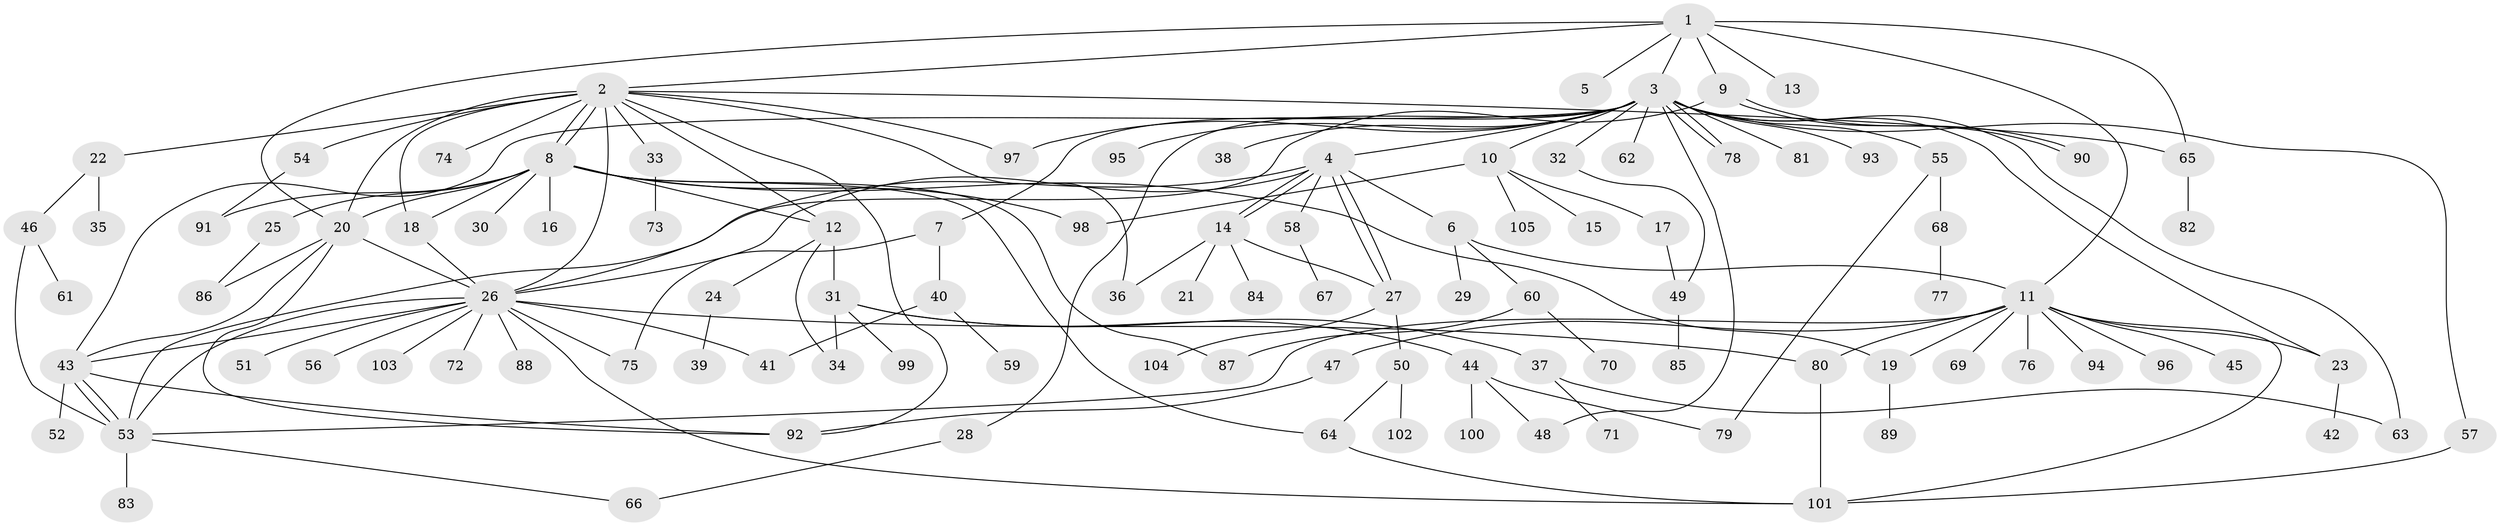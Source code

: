 // Generated by graph-tools (version 1.1) at 2025/01/03/09/25 03:01:47]
// undirected, 105 vertices, 152 edges
graph export_dot {
graph [start="1"]
  node [color=gray90,style=filled];
  1;
  2;
  3;
  4;
  5;
  6;
  7;
  8;
  9;
  10;
  11;
  12;
  13;
  14;
  15;
  16;
  17;
  18;
  19;
  20;
  21;
  22;
  23;
  24;
  25;
  26;
  27;
  28;
  29;
  30;
  31;
  32;
  33;
  34;
  35;
  36;
  37;
  38;
  39;
  40;
  41;
  42;
  43;
  44;
  45;
  46;
  47;
  48;
  49;
  50;
  51;
  52;
  53;
  54;
  55;
  56;
  57;
  58;
  59;
  60;
  61;
  62;
  63;
  64;
  65;
  66;
  67;
  68;
  69;
  70;
  71;
  72;
  73;
  74;
  75;
  76;
  77;
  78;
  79;
  80;
  81;
  82;
  83;
  84;
  85;
  86;
  87;
  88;
  89;
  90;
  91;
  92;
  93;
  94;
  95;
  96;
  97;
  98;
  99;
  100;
  101;
  102;
  103;
  104;
  105;
  1 -- 2;
  1 -- 3;
  1 -- 5;
  1 -- 9;
  1 -- 11;
  1 -- 13;
  1 -- 20;
  1 -- 65;
  2 -- 8;
  2 -- 8;
  2 -- 12;
  2 -- 18;
  2 -- 20;
  2 -- 22;
  2 -- 26;
  2 -- 33;
  2 -- 36;
  2 -- 54;
  2 -- 65;
  2 -- 74;
  2 -- 92;
  2 -- 97;
  3 -- 4;
  3 -- 7;
  3 -- 10;
  3 -- 23;
  3 -- 28;
  3 -- 32;
  3 -- 38;
  3 -- 43;
  3 -- 48;
  3 -- 55;
  3 -- 57;
  3 -- 62;
  3 -- 63;
  3 -- 78;
  3 -- 78;
  3 -- 81;
  3 -- 93;
  3 -- 95;
  3 -- 97;
  4 -- 6;
  4 -- 14;
  4 -- 14;
  4 -- 26;
  4 -- 27;
  4 -- 27;
  4 -- 53;
  4 -- 58;
  6 -- 11;
  6 -- 29;
  6 -- 60;
  7 -- 40;
  7 -- 75;
  8 -- 12;
  8 -- 16;
  8 -- 18;
  8 -- 19;
  8 -- 20;
  8 -- 25;
  8 -- 30;
  8 -- 64;
  8 -- 87;
  8 -- 91;
  8 -- 98;
  9 -- 26;
  9 -- 90;
  9 -- 90;
  10 -- 15;
  10 -- 17;
  10 -- 98;
  10 -- 105;
  11 -- 19;
  11 -- 23;
  11 -- 45;
  11 -- 47;
  11 -- 53;
  11 -- 69;
  11 -- 76;
  11 -- 80;
  11 -- 94;
  11 -- 96;
  11 -- 101;
  12 -- 24;
  12 -- 31;
  12 -- 34;
  14 -- 21;
  14 -- 27;
  14 -- 36;
  14 -- 84;
  17 -- 49;
  18 -- 26;
  19 -- 89;
  20 -- 26;
  20 -- 43;
  20 -- 86;
  20 -- 92;
  22 -- 35;
  22 -- 46;
  23 -- 42;
  24 -- 39;
  25 -- 86;
  26 -- 41;
  26 -- 43;
  26 -- 51;
  26 -- 53;
  26 -- 56;
  26 -- 72;
  26 -- 75;
  26 -- 80;
  26 -- 88;
  26 -- 101;
  26 -- 103;
  27 -- 50;
  27 -- 104;
  28 -- 66;
  31 -- 34;
  31 -- 37;
  31 -- 44;
  31 -- 99;
  32 -- 49;
  33 -- 73;
  37 -- 63;
  37 -- 71;
  40 -- 41;
  40 -- 59;
  43 -- 52;
  43 -- 53;
  43 -- 53;
  43 -- 92;
  44 -- 48;
  44 -- 79;
  44 -- 100;
  46 -- 53;
  46 -- 61;
  47 -- 92;
  49 -- 85;
  50 -- 64;
  50 -- 102;
  53 -- 66;
  53 -- 83;
  54 -- 91;
  55 -- 68;
  55 -- 79;
  57 -- 101;
  58 -- 67;
  60 -- 70;
  60 -- 87;
  64 -- 101;
  65 -- 82;
  68 -- 77;
  80 -- 101;
}
